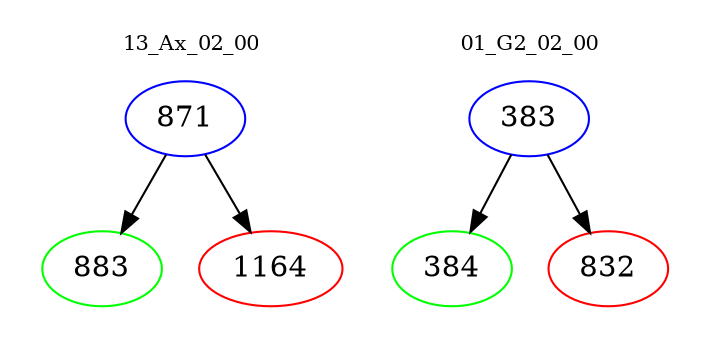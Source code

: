 digraph{
subgraph cluster_0 {
color = white
label = "13_Ax_02_00";
fontsize=10;
T0_871 [label="871", color="blue"]
T0_871 -> T0_883 [color="black"]
T0_883 [label="883", color="green"]
T0_871 -> T0_1164 [color="black"]
T0_1164 [label="1164", color="red"]
}
subgraph cluster_1 {
color = white
label = "01_G2_02_00";
fontsize=10;
T1_383 [label="383", color="blue"]
T1_383 -> T1_384 [color="black"]
T1_384 [label="384", color="green"]
T1_383 -> T1_832 [color="black"]
T1_832 [label="832", color="red"]
}
}
